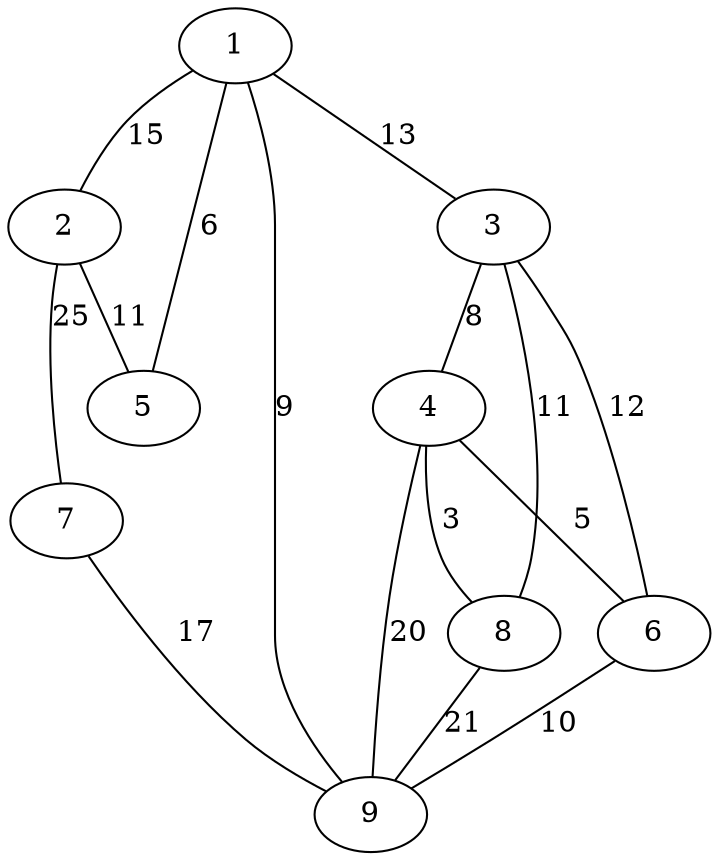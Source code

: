 # 9 15
graph G {
1 -- 2 [label=15];
1 -- 3 [label=13];
2 -- 5 [label=11];
4 -- 9 [label=20];
4 -- 6 [label=5];
3 -- 4 [label=8];
7 -- 9 [label=17];
8 -- 9 [label=21];
5 -- 1 [label=6];
8 -- 3 [label=11];
2 -- 7 [label=25];
3 -- 6 [label=12];
6 -- 9 [label=10];
4 -- 8 [label=3];
1 -- 9 [label=9];
}

